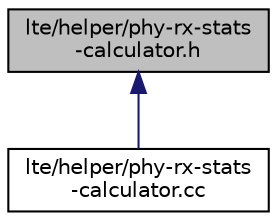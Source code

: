 digraph "lte/helper/phy-rx-stats-calculator.h"
{
  edge [fontname="Helvetica",fontsize="10",labelfontname="Helvetica",labelfontsize="10"];
  node [fontname="Helvetica",fontsize="10",shape=record];
  Node1 [label="lte/helper/phy-rx-stats\l-calculator.h",height=0.2,width=0.4,color="black", fillcolor="grey75", style="filled", fontcolor="black"];
  Node1 -> Node2 [dir="back",color="midnightblue",fontsize="10",style="solid"];
  Node2 [label="lte/helper/phy-rx-stats\l-calculator.cc",height=0.2,width=0.4,color="black", fillcolor="white", style="filled",URL="$d6/ddc/phy-rx-stats-calculator_8cc.html"];
}
